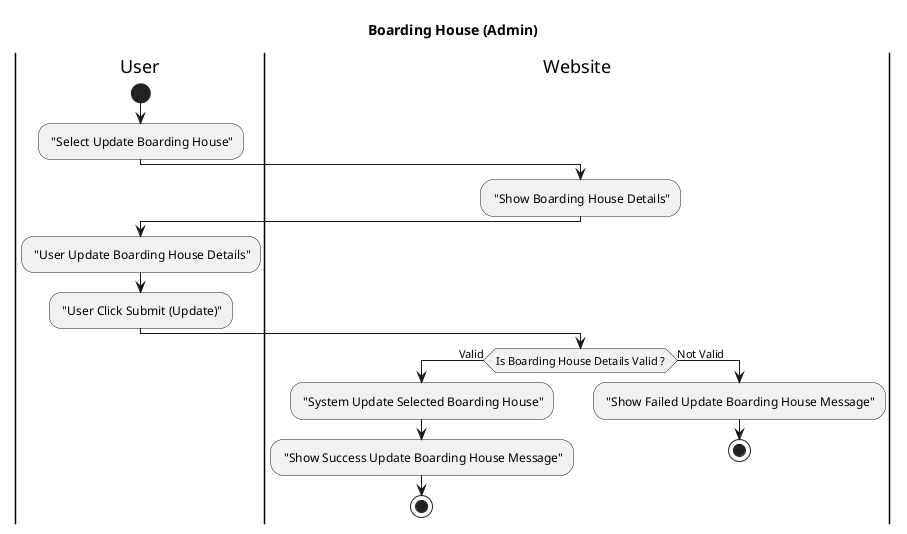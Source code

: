 @startuml
title Boarding House (Admin)

|User|
start
    : "Select Update Boarding House";

|Website|
    : "Show Boarding House Details";

|User|
    : "User Update Boarding House Details";
    : "User Click Submit (Update)";

|Website|
    if (Is Boarding House Details Valid ?) is (Valid) then
        : "System Update Selected Boarding House";
        : "Show Success Update Boarding House Message";
        stop
    else (Not Valid)
        : "Show Failed Update Boarding House Message";
        stop
@enduml